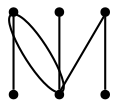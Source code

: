 graph {
  node [shape=point,comment="{\"directed\":false,\"doi\":\"10.1007/978-3-642-18469-7_22\",\"figure\":\"3 (2)\"}"]

  v0 [pos="1303.5757111083594,765.088703789242"]
  v1 [pos="1303.5757111083594,646.9574111930821"]
  v2 [pos="1539.9958823913214,765.0887037892419"]
  v3 [pos="1539.9958823913214,646.957411193082"]
  v4 [pos="1421.7858921960394,765.088703789242"]
  v5 [pos="1421.7858921960396,646.957411193082"]

  v0 -- v1 [id="-1",pos="1303.5757111083594,765.088703789242 1274.0262996533063,706.0250287327245 1274.0262996533063,706.0250287327245 1303.5757111083594,646.9574111930821"]
  v0 -- v1 [id="-2",pos="1303.5757111083594,765.088703789242 1303.5757111083594,646.9574111930821 1303.5757111083594,646.9574111930821 1303.5757111083594,646.9574111930821"]
  v0 -- v5 [id="-3",pos="1303.5757111083594,765.088703789242 1421.7858921960396,646.957411193082 1421.7858921960396,646.957411193082 1421.7858921960396,646.957411193082"]
  v4 -- v1 [id="-4",pos="1421.7858921960394,765.088703789242 1303.5757111083594,646.9574111930821 1303.5757111083594,646.9574111930821 1303.5757111083594,646.9574111930821"]
  v2 -- v1 [id="-5",pos="1539.9958823913214,765.0887037892419 1303.5757111083594,646.9574111930821 1303.5757111083594,646.9574111930821 1303.5757111083594,646.9574111930821"]
  v2 -- v3 [id="-6",pos="1539.9958823913214,765.0887037892419 1539.9958823913214,646.957411193082 1539.9958823913214,646.957411193082 1539.9958823913214,646.957411193082"]
}